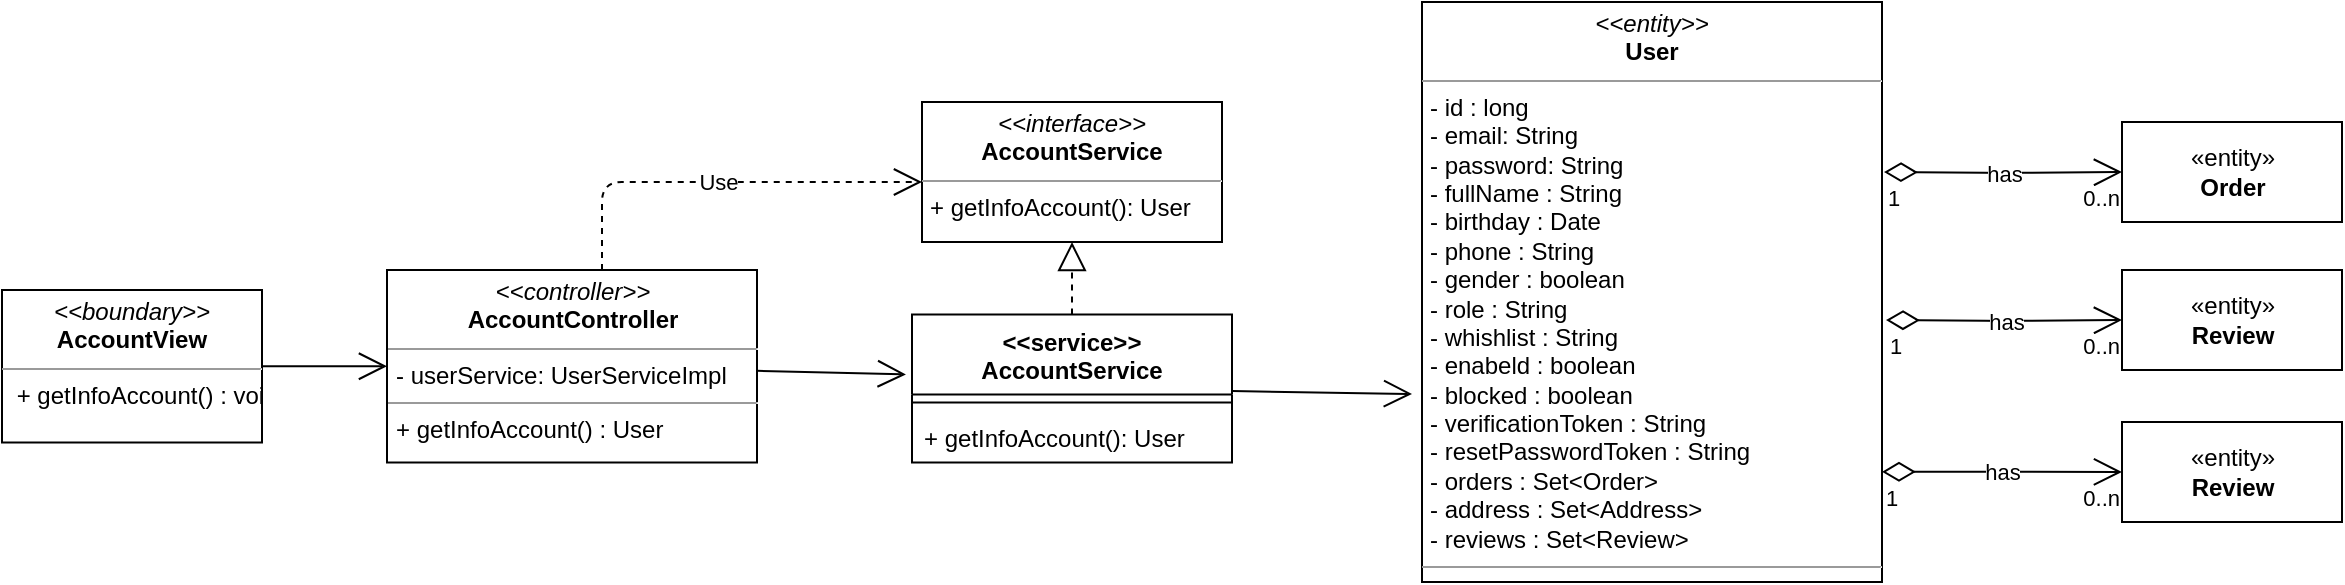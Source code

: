 <mxfile version="14.6.13" type="device"><diagram id="C5RBs43oDa-KdzZeNtuy" name="Page-1"><mxGraphModel dx="1108" dy="425" grid="1" gridSize="10" guides="1" tooltips="1" connect="1" arrows="1" fold="1" page="1" pageScale="1" pageWidth="827" pageHeight="1169" math="0" shadow="0"><root><mxCell id="WIyWlLk6GJQsqaUBKTNV-0"/><mxCell id="WIyWlLk6GJQsqaUBKTNV-1" parent="WIyWlLk6GJQsqaUBKTNV-0"/><mxCell id="EVJuDkpvD6A23Z5V5Xrd-0" value="&lt;p style=&quot;margin: 0px ; margin-top: 4px ; text-align: center&quot;&gt;&lt;i&gt;&amp;lt;&amp;lt;boundary&amp;gt;&amp;gt;&lt;/i&gt;&lt;br&gt;&lt;b&gt;AccountView&lt;/b&gt;&lt;/p&gt;&lt;hr size=&quot;1&quot;&gt;&lt;p style=&quot;margin: 0px ; margin-left: 4px&quot;&gt;&lt;span&gt;&amp;nbsp;&lt;/span&gt;&lt;span&gt;+ getInfoAccount() : void&lt;/span&gt;&lt;/p&gt;" style="verticalAlign=top;align=left;overflow=fill;fontSize=12;fontFamily=Helvetica;html=1;" parent="WIyWlLk6GJQsqaUBKTNV-1" vertex="1"><mxGeometry x="40" y="194" width="130" height="76.25" as="geometry"/></mxCell><mxCell id="EVJuDkpvD6A23Z5V5Xrd-1" value="&lt;p style=&quot;margin: 0px ; margin-top: 4px ; text-align: center&quot;&gt;&lt;i&gt;&amp;lt;&amp;lt;interface&amp;gt;&amp;gt;&lt;/i&gt;&lt;br&gt;&lt;b&gt;AccountService&lt;/b&gt;&lt;/p&gt;&lt;hr size=&quot;1&quot;&gt;&lt;p style=&quot;margin: 0px ; margin-left: 4px&quot;&gt;+ getInfoAccount(): User&lt;/p&gt;" style="verticalAlign=top;align=left;overflow=fill;fontSize=12;fontFamily=Helvetica;html=1;" parent="WIyWlLk6GJQsqaUBKTNV-1" vertex="1"><mxGeometry x="500" y="100" width="150" height="70" as="geometry"/></mxCell><mxCell id="EVJuDkpvD6A23Z5V5Xrd-3" value="&lt;p style=&quot;margin: 0px ; margin-top: 4px ; text-align: center&quot;&gt;&lt;i&gt;&amp;lt;&amp;lt;entity&amp;gt;&amp;gt;&lt;/i&gt;&lt;br&gt;&lt;b&gt;User&lt;/b&gt;&lt;/p&gt;&lt;hr size=&quot;1&quot;&gt;&lt;p style=&quot;margin: 0px ; margin-left: 4px&quot;&gt;- id : long&lt;/p&gt;&lt;p style=&quot;margin: 0px ; margin-left: 4px&quot;&gt;- email: String&lt;br&gt;- password: String&lt;/p&gt;&lt;p style=&quot;margin: 0px ; margin-left: 4px&quot;&gt;- fullName : String&lt;/p&gt;&lt;p style=&quot;margin: 0px ; margin-left: 4px&quot;&gt;- birthday : Date&lt;/p&gt;&lt;p style=&quot;margin: 0px ; margin-left: 4px&quot;&gt;- phone : String&lt;/p&gt;&lt;p style=&quot;margin: 0px ; margin-left: 4px&quot;&gt;- gender : boolean&lt;/p&gt;&lt;p style=&quot;margin: 0px ; margin-left: 4px&quot;&gt;- role : String&lt;/p&gt;&lt;p style=&quot;margin: 0px ; margin-left: 4px&quot;&gt;- whishlist : String&lt;/p&gt;&lt;p style=&quot;margin: 0px ; margin-left: 4px&quot;&gt;- enabeld : boolean&lt;/p&gt;&lt;p style=&quot;margin: 0px ; margin-left: 4px&quot;&gt;- blocked : boolean&lt;/p&gt;&lt;p style=&quot;margin: 0px ; margin-left: 4px&quot;&gt;- verificationToken : String&lt;/p&gt;&lt;p style=&quot;margin: 0px ; margin-left: 4px&quot;&gt;- resetPasswordToken : String&lt;/p&gt;&lt;p style=&quot;margin: 0px ; margin-left: 4px&quot;&gt;- orders : Set&amp;lt;Order&amp;gt;&lt;/p&gt;&lt;p style=&quot;margin: 0px ; margin-left: 4px&quot;&gt;- address : Set&amp;lt;Address&amp;gt;&lt;/p&gt;&lt;p style=&quot;margin: 0px ; margin-left: 4px&quot;&gt;- reviews : Set&amp;lt;Review&amp;gt;&lt;/p&gt;&lt;hr size=&quot;1&quot;&gt;&lt;p style=&quot;margin: 0px ; margin-left: 4px&quot;&gt;&lt;br&gt;&lt;/p&gt;" style="verticalAlign=top;align=left;overflow=fill;fontSize=12;fontFamily=Helvetica;html=1;" parent="WIyWlLk6GJQsqaUBKTNV-1" vertex="1"><mxGeometry x="750" y="50" width="230" height="290" as="geometry"/></mxCell><mxCell id="EVJuDkpvD6A23Z5V5Xrd-6" value="" style="endArrow=open;endFill=1;endSize=12;html=1;" parent="WIyWlLk6GJQsqaUBKTNV-1" source="vF4Bvrw_bVpitm-Sv9bv-9" edge="1"><mxGeometry width="160" relative="1" as="geometry"><mxPoint x="685" y="190" as="sourcePoint"/><mxPoint x="745" y="246" as="targetPoint"/></mxGeometry></mxCell><mxCell id="vF4Bvrw_bVpitm-Sv9bv-0" value="&lt;p style=&quot;margin: 0px ; margin-top: 4px ; text-align: center&quot;&gt;&lt;i&gt;&amp;lt;&amp;lt;controller&amp;gt;&amp;gt;&lt;/i&gt;&lt;br&gt;&lt;b&gt;AccountController&lt;/b&gt;&lt;br&gt;&lt;/p&gt;&lt;hr size=&quot;1&quot;&gt;&lt;p style=&quot;margin: 0px ; margin-left: 4px&quot;&gt;- userService: UserServiceImpl&lt;/p&gt;&lt;hr size=&quot;1&quot;&gt;&lt;p style=&quot;margin: 0px ; margin-left: 4px&quot;&gt;+ getInfoAccount() : User&lt;br&gt;&lt;/p&gt;" style="verticalAlign=top;align=left;overflow=fill;fontSize=12;fontFamily=Helvetica;html=1;" vertex="1" parent="WIyWlLk6GJQsqaUBKTNV-1"><mxGeometry x="232.5" y="184" width="185" height="96.25" as="geometry"/></mxCell><mxCell id="vF4Bvrw_bVpitm-Sv9bv-1" value="" style="endArrow=open;endFill=1;endSize=12;html=1;exitX=1;exitY=0.5;exitDx=0;exitDy=0;" edge="1" parent="WIyWlLk6GJQsqaUBKTNV-1" source="EVJuDkpvD6A23Z5V5Xrd-0" target="vF4Bvrw_bVpitm-Sv9bv-0"><mxGeometry width="160" relative="1" as="geometry"><mxPoint x="480" y="100" as="sourcePoint"/><mxPoint x="640" y="100" as="targetPoint"/></mxGeometry></mxCell><mxCell id="vF4Bvrw_bVpitm-Sv9bv-2" value="" style="endArrow=block;dashed=1;endFill=0;endSize=12;html=1;" edge="1" parent="WIyWlLk6GJQsqaUBKTNV-1" source="vF4Bvrw_bVpitm-Sv9bv-9" target="EVJuDkpvD6A23Z5V5Xrd-1"><mxGeometry width="160" relative="1" as="geometry"><mxPoint x="577.391" y="130" as="sourcePoint"/><mxPoint x="640" y="100" as="targetPoint"/></mxGeometry></mxCell><mxCell id="vF4Bvrw_bVpitm-Sv9bv-3" value="Use" style="endArrow=open;endSize=12;dashed=1;html=1;edgeStyle=orthogonalEdgeStyle;" edge="1" parent="WIyWlLk6GJQsqaUBKTNV-1" source="vF4Bvrw_bVpitm-Sv9bv-0" target="EVJuDkpvD6A23Z5V5Xrd-1"><mxGeometry width="160" relative="1" as="geometry"><mxPoint x="480" y="100" as="sourcePoint"/><mxPoint x="640" y="50" as="targetPoint"/><Array as="points"><mxPoint x="340" y="140"/></Array></mxGeometry></mxCell><mxCell id="vF4Bvrw_bVpitm-Sv9bv-4" value="" style="endArrow=open;endFill=1;endSize=12;html=1;entryX=-0.019;entryY=0.405;entryDx=0;entryDy=0;entryPerimeter=0;" edge="1" parent="WIyWlLk6GJQsqaUBKTNV-1" source="vF4Bvrw_bVpitm-Sv9bv-0" target="vF4Bvrw_bVpitm-Sv9bv-9"><mxGeometry width="160" relative="1" as="geometry"><mxPoint x="480" y="100" as="sourcePoint"/><mxPoint x="475" y="193.86" as="targetPoint"/></mxGeometry></mxCell><mxCell id="vF4Bvrw_bVpitm-Sv9bv-9" value="&lt;&lt;service&gt;&gt;&#10;AccountService" style="swimlane;fontStyle=1;align=center;verticalAlign=top;childLayout=stackLayout;horizontal=1;startSize=40;horizontalStack=0;resizeParent=1;resizeParentMax=0;resizeLast=0;collapsible=1;marginBottom=0;" vertex="1" parent="WIyWlLk6GJQsqaUBKTNV-1"><mxGeometry x="495" y="206.25" width="160" height="74" as="geometry"/></mxCell><mxCell id="vF4Bvrw_bVpitm-Sv9bv-11" value="" style="line;strokeWidth=1;fillColor=none;align=left;verticalAlign=middle;spacingTop=-1;spacingLeft=3;spacingRight=3;rotatable=0;labelPosition=right;points=[];portConstraint=eastwest;" vertex="1" parent="vF4Bvrw_bVpitm-Sv9bv-9"><mxGeometry y="40" width="160" height="8" as="geometry"/></mxCell><mxCell id="vF4Bvrw_bVpitm-Sv9bv-12" value="+ getInfoAccount(): User" style="text;strokeColor=none;fillColor=none;align=left;verticalAlign=top;spacingLeft=4;spacingRight=4;overflow=hidden;rotatable=0;points=[[0,0.5],[1,0.5]];portConstraint=eastwest;" vertex="1" parent="vF4Bvrw_bVpitm-Sv9bv-9"><mxGeometry y="48" width="160" height="26" as="geometry"/></mxCell><mxCell id="vF4Bvrw_bVpitm-Sv9bv-13" value="«entity»&lt;br&gt;&lt;b&gt;Order&lt;/b&gt;" style="html=1;strokeColor=#000000;" vertex="1" parent="WIyWlLk6GJQsqaUBKTNV-1"><mxGeometry x="1100" y="110" width="110" height="50" as="geometry"/></mxCell><mxCell id="vF4Bvrw_bVpitm-Sv9bv-14" value="«entity»&lt;br&gt;&lt;b&gt;Review&lt;/b&gt;" style="html=1;strokeColor=#000000;" vertex="1" parent="WIyWlLk6GJQsqaUBKTNV-1"><mxGeometry x="1100" y="184" width="110" height="50" as="geometry"/></mxCell><mxCell id="vF4Bvrw_bVpitm-Sv9bv-15" value="«entity»&lt;br&gt;&lt;b&gt;Review&lt;/b&gt;" style="html=1;strokeColor=#000000;" vertex="1" parent="WIyWlLk6GJQsqaUBKTNV-1"><mxGeometry x="1100" y="260" width="110" height="50" as="geometry"/></mxCell><mxCell id="vF4Bvrw_bVpitm-Sv9bv-16" value="has" style="endArrow=open;html=1;endSize=12;startArrow=diamondThin;startSize=14;startFill=0;edgeStyle=orthogonalEdgeStyle;" edge="1" parent="WIyWlLk6GJQsqaUBKTNV-1" target="vF4Bvrw_bVpitm-Sv9bv-13"><mxGeometry relative="1" as="geometry"><mxPoint x="981" y="135" as="sourcePoint"/><mxPoint x="910" y="290" as="targetPoint"/></mxGeometry></mxCell><mxCell id="vF4Bvrw_bVpitm-Sv9bv-17" value="1" style="edgeLabel;resizable=0;html=1;align=left;verticalAlign=top;" connectable="0" vertex="1" parent="vF4Bvrw_bVpitm-Sv9bv-16"><mxGeometry x="-1" relative="1" as="geometry"/></mxCell><mxCell id="vF4Bvrw_bVpitm-Sv9bv-18" value="0..n" style="edgeLabel;resizable=0;html=1;align=right;verticalAlign=top;" connectable="0" vertex="1" parent="vF4Bvrw_bVpitm-Sv9bv-16"><mxGeometry x="1" relative="1" as="geometry"/></mxCell><mxCell id="vF4Bvrw_bVpitm-Sv9bv-19" value="has" style="endArrow=open;html=1;endSize=12;startArrow=diamondThin;startSize=14;startFill=0;edgeStyle=orthogonalEdgeStyle;" edge="1" parent="WIyWlLk6GJQsqaUBKTNV-1" target="vF4Bvrw_bVpitm-Sv9bv-14"><mxGeometry relative="1" as="geometry"><mxPoint x="982" y="209" as="sourcePoint"/><mxPoint x="910" y="290" as="targetPoint"/></mxGeometry></mxCell><mxCell id="vF4Bvrw_bVpitm-Sv9bv-20" value="1" style="edgeLabel;resizable=0;html=1;align=left;verticalAlign=top;" connectable="0" vertex="1" parent="vF4Bvrw_bVpitm-Sv9bv-19"><mxGeometry x="-1" relative="1" as="geometry"/></mxCell><mxCell id="vF4Bvrw_bVpitm-Sv9bv-21" value="0..n" style="edgeLabel;resizable=0;html=1;align=right;verticalAlign=top;" connectable="0" vertex="1" parent="vF4Bvrw_bVpitm-Sv9bv-19"><mxGeometry x="1" relative="1" as="geometry"/></mxCell><mxCell id="vF4Bvrw_bVpitm-Sv9bv-22" value="has" style="endArrow=open;html=1;endSize=12;startArrow=diamondThin;startSize=14;startFill=0;edgeStyle=orthogonalEdgeStyle;exitX=1;exitY=0.81;exitDx=0;exitDy=0;exitPerimeter=0;" edge="1" parent="WIyWlLk6GJQsqaUBKTNV-1" source="EVJuDkpvD6A23Z5V5Xrd-3" target="vF4Bvrw_bVpitm-Sv9bv-15"><mxGeometry relative="1" as="geometry"><mxPoint x="750" y="290" as="sourcePoint"/><mxPoint x="910" y="290" as="targetPoint"/></mxGeometry></mxCell><mxCell id="vF4Bvrw_bVpitm-Sv9bv-23" value="1" style="edgeLabel;resizable=0;html=1;align=left;verticalAlign=top;" connectable="0" vertex="1" parent="vF4Bvrw_bVpitm-Sv9bv-22"><mxGeometry x="-1" relative="1" as="geometry"/></mxCell><mxCell id="vF4Bvrw_bVpitm-Sv9bv-24" value="0..n" style="edgeLabel;resizable=0;html=1;align=right;verticalAlign=top;" connectable="0" vertex="1" parent="vF4Bvrw_bVpitm-Sv9bv-22"><mxGeometry x="1" relative="1" as="geometry"/></mxCell></root></mxGraphModel></diagram></mxfile>